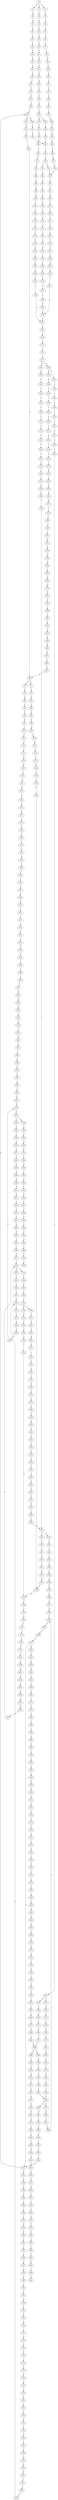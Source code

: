 strict digraph  {
	S0 -> S1 [ label = T ];
	S0 -> S2 [ label = G ];
	S0 -> S3 [ label = C ];
	S1 -> S4 [ label = G ];
	S2 -> S5 [ label = C ];
	S3 -> S6 [ label = C ];
	S4 -> S7 [ label = G ];
	S5 -> S8 [ label = G ];
	S6 -> S9 [ label = G ];
	S7 -> S10 [ label = C ];
	S8 -> S11 [ label = C ];
	S9 -> S12 [ label = T ];
	S10 -> S13 [ label = C ];
	S11 -> S14 [ label = C ];
	S12 -> S15 [ label = C ];
	S13 -> S16 [ label = T ];
	S14 -> S17 [ label = T ];
	S15 -> S18 [ label = T ];
	S16 -> S19 [ label = G ];
	S17 -> S20 [ label = C ];
	S18 -> S21 [ label = C ];
	S19 -> S22 [ label = G ];
	S20 -> S23 [ label = G ];
	S21 -> S24 [ label = G ];
	S22 -> S25 [ label = G ];
	S23 -> S26 [ label = G ];
	S24 -> S27 [ label = G ];
	S25 -> S28 [ label = T ];
	S26 -> S29 [ label = G ];
	S27 -> S30 [ label = C ];
	S28 -> S31 [ label = C ];
	S29 -> S32 [ label = C ];
	S30 -> S33 [ label = A ];
	S31 -> S34 [ label = C ];
	S32 -> S35 [ label = T ];
	S33 -> S36 [ label = C ];
	S34 -> S37 [ label = C ];
	S35 -> S38 [ label = C ];
	S36 -> S39 [ label = C ];
	S37 -> S40 [ label = G ];
	S38 -> S41 [ label = A ];
	S39 -> S42 [ label = G ];
	S40 -> S43 [ label = A ];
	S41 -> S44 [ label = C ];
	S42 -> S45 [ label = A ];
	S43 -> S46 [ label = G ];
	S43 -> S47 [ label = A ];
	S44 -> S48 [ label = G ];
	S45 -> S49 [ label = G ];
	S45 -> S50 [ label = A ];
	S46 -> S51 [ label = T ];
	S47 -> S52 [ label = G ];
	S48 -> S53 [ label = T ];
	S49 -> S54 [ label = T ];
	S50 -> S55 [ label = T ];
	S51 -> S56 [ label = C ];
	S52 -> S57 [ label = T ];
	S53 -> S58 [ label = C ];
	S54 -> S59 [ label = C ];
	S55 -> S60 [ label = G ];
	S56 -> S61 [ label = C ];
	S57 -> S62 [ label = C ];
	S58 -> S63 [ label = C ];
	S59 -> S61 [ label = C ];
	S60 -> S64 [ label = T ];
	S61 -> S65 [ label = A ];
	S62 -> S66 [ label = G ];
	S63 -> S67 [ label = A ];
	S64 -> S68 [ label = A ];
	S65 -> S69 [ label = G ];
	S66 -> S70 [ label = C ];
	S66 -> S71 [ label = A ];
	S67 -> S72 [ label = G ];
	S68 -> S73 [ label = G ];
	S69 -> S74 [ label = T ];
	S69 -> S75 [ label = C ];
	S70 -> S76 [ label = G ];
	S71 -> S77 [ label = G ];
	S72 -> S78 [ label = C ];
	S73 -> S79 [ label = T ];
	S74 -> S80 [ label = A ];
	S75 -> S81 [ label = T ];
	S76 -> S82 [ label = G ];
	S77 -> S83 [ label = G ];
	S78 -> S81 [ label = T ];
	S79 -> S84 [ label = T ];
	S80 -> S85 [ label = G ];
	S81 -> S86 [ label = T ];
	S82 -> S87 [ label = C ];
	S83 -> S88 [ label = T ];
	S84 -> S89 [ label = T ];
	S85 -> S90 [ label = G ];
	S86 -> S91 [ label = C ];
	S87 -> S92 [ label = T ];
	S88 -> S93 [ label = A ];
	S89 -> S94 [ label = C ];
	S90 -> S95 [ label = G ];
	S91 -> S96 [ label = A ];
	S92 -> S97 [ label = A ];
	S93 -> S98 [ label = T ];
	S94 -> S99 [ label = A ];
	S95 -> S100 [ label = T ];
	S96 -> S101 [ label = C ];
	S97 -> S102 [ label = T ];
	S98 -> S103 [ label = A ];
	S99 -> S104 [ label = C ];
	S100 -> S105 [ label = C ];
	S101 -> S106 [ label = G ];
	S102 -> S107 [ label = A ];
	S103 -> S108 [ label = A ];
	S104 -> S109 [ label = T ];
	S105 -> S110 [ label = A ];
	S106 -> S111 [ label = C ];
	S107 -> S112 [ label = G ];
	S108 -> S113 [ label = G ];
	S109 -> S114 [ label = C ];
	S110 -> S115 [ label = C ];
	S111 -> S116 [ label = C ];
	S112 -> S117 [ label = T ];
	S113 -> S118 [ label = T ];
	S114 -> S119 [ label = C ];
	S115 -> S120 [ label = T ];
	S116 -> S121 [ label = C ];
	S117 -> S122 [ label = A ];
	S118 -> S123 [ label = C ];
	S119 -> S124 [ label = T ];
	S120 -> S125 [ label = C ];
	S121 -> S126 [ label = T ];
	S122 -> S127 [ label = G ];
	S123 -> S128 [ label = G ];
	S124 -> S129 [ label = T ];
	S125 -> S130 [ label = G ];
	S126 -> S131 [ label = T ];
	S127 -> S132 [ label = C ];
	S128 -> S133 [ label = T ];
	S129 -> S134 [ label = T ];
	S130 -> S135 [ label = C ];
	S131 -> S136 [ label = C ];
	S132 -> S137 [ label = C ];
	S133 -> S138 [ label = G ];
	S134 -> S139 [ label = C ];
	S135 -> S140 [ label = T ];
	S136 -> S141 [ label = A ];
	S137 -> S142 [ label = G ];
	S138 -> S143 [ label = G ];
	S139 -> S144 [ label = A ];
	S140 -> S145 [ label = T ];
	S141 -> S146 [ label = T ];
	S142 -> S147 [ label = A ];
	S143 -> S148 [ label = T ];
	S144 -> S149 [ label = T ];
	S145 -> S150 [ label = C ];
	S146 -> S151 [ label = C ];
	S147 -> S152 [ label = A ];
	S148 -> S153 [ label = A ];
	S149 -> S154 [ label = C ];
	S150 -> S155 [ label = A ];
	S151 -> S156 [ label = C ];
	S152 -> S157 [ label = A ];
	S153 -> S158 [ label = C ];
	S154 -> S159 [ label = C ];
	S155 -> S160 [ label = T ];
	S156 -> S161 [ label = A ];
	S157 -> S162 [ label = C ];
	S158 -> S163 [ label = C ];
	S159 -> S161 [ label = A ];
	S160 -> S164 [ label = C ];
	S161 -> S165 [ label = G ];
	S162 -> S166 [ label = C ];
	S163 -> S167 [ label = G ];
	S164 -> S156 [ label = C ];
	S165 -> S168 [ label = A ];
	S166 -> S169 [ label = C ];
	S167 -> S170 [ label = G ];
	S168 -> S171 [ label = A ];
	S169 -> S172 [ label = C ];
	S170 -> S173 [ label = T ];
	S171 -> S174 [ label = C ];
	S172 -> S175 [ label = G ];
	S173 -> S176 [ label = G ];
	S174 -> S177 [ label = C ];
	S175 -> S178 [ label = A ];
	S176 -> S179 [ label = G ];
	S177 -> S180 [ label = A ];
	S177 -> S181 [ label = G ];
	S178 -> S182 [ label = C ];
	S179 -> S183 [ label = T ];
	S180 -> S184 [ label = G ];
	S180 -> S185 [ label = C ];
	S181 -> S186 [ label = G ];
	S182 -> S187 [ label = T ];
	S183 -> S188 [ label = T ];
	S184 -> S189 [ label = A ];
	S185 -> S190 [ label = C ];
	S186 -> S191 [ label = A ];
	S187 -> S192 [ label = A ];
	S188 -> S193 [ label = A ];
	S189 -> S194 [ label = C ];
	S190 -> S195 [ label = A ];
	S191 -> S196 [ label = C ];
	S192 -> S197 [ label = G ];
	S193 -> S198 [ label = G ];
	S194 -> S199 [ label = T ];
	S195 -> S200 [ label = C ];
	S196 -> S201 [ label = G ];
	S197 -> S202 [ label = A ];
	S198 -> S203 [ label = A ];
	S199 -> S204 [ label = C ];
	S200 -> S205 [ label = C ];
	S201 -> S206 [ label = C ];
	S202 -> S207 [ label = A ];
	S203 -> S208 [ label = A ];
	S204 -> S209 [ label = C ];
	S205 -> S210 [ label = C ];
	S206 -> S211 [ label = C ];
	S207 -> S212 [ label = T ];
	S208 -> S213 [ label = G ];
	S209 -> S214 [ label = C ];
	S210 -> S215 [ label = C ];
	S211 -> S216 [ label = C ];
	S212 -> S217 [ label = C ];
	S213 -> S218 [ label = G ];
	S214 -> S219 [ label = A ];
	S215 -> S220 [ label = T ];
	S216 -> S221 [ label = A ];
	S217 -> S222 [ label = G ];
	S218 -> S223 [ label = G ];
	S219 -> S224 [ label = T ];
	S220 -> S225 [ label = T ];
	S221 -> S226 [ label = T ];
	S222 -> S227 [ label = G ];
	S223 -> S228 [ label = G ];
	S224 -> S229 [ label = C ];
	S225 -> S230 [ label = C ];
	S226 -> S231 [ label = C ];
	S227 -> S232 [ label = G ];
	S228 -> S233 [ label = T ];
	S228 -> S234 [ label = G ];
	S229 -> S235 [ label = T ];
	S230 -> S236 [ label = C ];
	S230 -> S237 [ label = G ];
	S231 -> S238 [ label = G ];
	S232 -> S239 [ label = T ];
	S233 -> S240 [ label = C ];
	S234 -> S241 [ label = T ];
	S235 -> S242 [ label = G ];
	S236 -> S243 [ label = T ];
	S237 -> S244 [ label = A ];
	S238 -> S245 [ label = T ];
	S239 -> S246 [ label = A ];
	S240 -> S247 [ label = T ];
	S241 -> S248 [ label = C ];
	S242 -> S249 [ label = C ];
	S243 -> S250 [ label = G ];
	S244 -> S251 [ label = T ];
	S245 -> S252 [ label = C ];
	S246 -> S253 [ label = T ];
	S247 -> S254 [ label = C ];
	S248 -> S255 [ label = C ];
	S249 -> S256 [ label = C ];
	S250 -> S257 [ label = T ];
	S251 -> S258 [ label = C ];
	S252 -> S259 [ label = C ];
	S253 -> S260 [ label = C ];
	S254 -> S261 [ label = T ];
	S255 -> S262 [ label = G ];
	S256 -> S263 [ label = A ];
	S257 -> S264 [ label = C ];
	S258 -> S265 [ label = G ];
	S259 -> S266 [ label = T ];
	S260 -> S267 [ label = C ];
	S261 -> S268 [ label = C ];
	S262 -> S269 [ label = C ];
	S262 -> S270 [ label = T ];
	S263 -> S271 [ label = G ];
	S264 -> S272 [ label = C ];
	S265 -> S273 [ label = T ];
	S266 -> S274 [ label = C ];
	S267 -> S275 [ label = C ];
	S268 -> S276 [ label = G ];
	S269 -> S277 [ label = C ];
	S270 -> S278 [ label = C ];
	S271 -> S279 [ label = T ];
	S272 -> S280 [ label = T ];
	S273 -> S281 [ label = T ];
	S274 -> S282 [ label = T ];
	S275 -> S283 [ label = G ];
	S276 -> S284 [ label = T ];
	S277 -> S285 [ label = G ];
	S278 -> S286 [ label = G ];
	S279 -> S287 [ label = C ];
	S280 -> S288 [ label = A ];
	S280 -> S289 [ label = T ];
	S281 -> S290 [ label = T ];
	S282 -> S291 [ label = T ];
	S282 -> S292 [ label = G ];
	S283 -> S293 [ label = A ];
	S284 -> S294 [ label = G ];
	S285 -> S295 [ label = G ];
	S286 -> S296 [ label = G ];
	S287 -> S297 [ label = G ];
	S288 -> S298 [ label = C ];
	S289 -> S299 [ label = G ];
	S290 -> S300 [ label = G ];
	S291 -> S301 [ label = C ];
	S292 -> S302 [ label = T ];
	S293 -> S303 [ label = A ];
	S294 -> S304 [ label = G ];
	S295 -> S305 [ label = A ];
	S296 -> S306 [ label = A ];
	S297 -> S307 [ label = T ];
	S298 -> S308 [ label = T ];
	S299 -> S309 [ label = T ];
	S300 -> S310 [ label = T ];
	S301 -> S311 [ label = T ];
	S302 -> S312 [ label = C ];
	S303 -> S313 [ label = A ];
	S304 -> S314 [ label = T ];
	S305 -> S315 [ label = A ];
	S306 -> S316 [ label = A ];
	S307 -> S317 [ label = A ];
	S308 -> S318 [ label = A ];
	S309 -> S319 [ label = A ];
	S310 -> S320 [ label = A ];
	S311 -> S321 [ label = C ];
	S312 -> S322 [ label = G ];
	S313 -> S323 [ label = G ];
	S314 -> S153 [ label = A ];
	S315 -> S324 [ label = C ];
	S316 -> S325 [ label = C ];
	S317 -> S326 [ label = A ];
	S318 -> S327 [ label = C ];
	S319 -> S328 [ label = G ];
	S320 -> S329 [ label = G ];
	S321 -> S330 [ label = G ];
	S322 -> S331 [ label = T ];
	S323 -> S332 [ label = T ];
	S324 -> S333 [ label = T ];
	S325 -> S334 [ label = A ];
	S325 -> S335 [ label = T ];
	S326 -> S336 [ label = G ];
	S327 -> S337 [ label = C ];
	S328 -> S338 [ label = G ];
	S329 -> S339 [ label = G ];
	S330 -> S340 [ label = G ];
	S331 -> S341 [ label = G ];
	S332 -> S342 [ label = G ];
	S333 -> S343 [ label = G ];
	S334 -> S344 [ label = G ];
	S335 -> S345 [ label = A ];
	S336 -> S346 [ label = A ];
	S337 -> S347 [ label = A ];
	S338 -> S348 [ label = A ];
	S339 -> S348 [ label = A ];
	S340 -> S349 [ label = A ];
	S341 -> S350 [ label = G ];
	S342 -> S351 [ label = T ];
	S343 -> S352 [ label = C ];
	S344 -> S353 [ label = G ];
	S345 -> S354 [ label = C ];
	S346 -> S355 [ label = C ];
	S347 -> S356 [ label = G ];
	S348 -> S357 [ label = G ];
	S348 -> S358 [ label = A ];
	S349 -> S359 [ label = G ];
	S350 -> S148 [ label = T ];
	S351 -> S360 [ label = C ];
	S352 -> S361 [ label = A ];
	S353 -> S362 [ label = A ];
	S354 -> S363 [ label = A ];
	S355 -> S364 [ label = G ];
	S356 -> S365 [ label = G ];
	S357 -> S366 [ label = A ];
	S358 -> S367 [ label = A ];
	S359 -> S368 [ label = A ];
	S360 -> S369 [ label = G ];
	S361 -> S370 [ label = A ];
	S362 -> S371 [ label = A ];
	S363 -> S372 [ label = A ];
	S364 -> S373 [ label = G ];
	S365 -> S374 [ label = A ];
	S366 -> S375 [ label = G ];
	S367 -> S376 [ label = G ];
	S368 -> S377 [ label = G ];
	S369 -> S378 [ label = T ];
	S370 -> S379 [ label = C ];
	S371 -> S380 [ label = T ];
	S372 -> S381 [ label = C ];
	S373 -> S382 [ label = C ];
	S374 -> S383 [ label = G ];
	S375 -> S384 [ label = G ];
	S376 -> S385 [ label = G ];
	S377 -> S386 [ label = G ];
	S378 -> S387 [ label = C ];
	S379 -> S388 [ label = C ];
	S380 -> S389 [ label = A ];
	S381 -> S390 [ label = G ];
	S382 -> S391 [ label = T ];
	S383 -> S392 [ label = A ];
	S384 -> S393 [ label = T ];
	S385 -> S394 [ label = T ];
	S386 -> S393 [ label = T ];
	S387 -> S395 [ label = G ];
	S388 -> S396 [ label = A ];
	S389 -> S397 [ label = G ];
	S390 -> S398 [ label = A ];
	S391 -> S399 [ label = C ];
	S392 -> S400 [ label = G ];
	S393 -> S401 [ label = C ];
	S394 -> S402 [ label = C ];
	S395 -> S403 [ label = G ];
	S396 -> S404 [ label = G ];
	S397 -> S405 [ label = T ];
	S398 -> S406 [ label = A ];
	S399 -> S407 [ label = T ];
	S400 -> S408 [ label = T ];
	S401 -> S409 [ label = C ];
	S402 -> S410 [ label = C ];
	S403 -> S411 [ label = A ];
	S404 -> S412 [ label = A ];
	S405 -> S413 [ label = C ];
	S406 -> S414 [ label = A ];
	S407 -> S415 [ label = C ];
	S408 -> S416 [ label = C ];
	S409 -> S417 [ label = C ];
	S410 -> S418 [ label = C ];
	S411 -> S316 [ label = A ];
	S412 -> S419 [ label = A ];
	S413 -> S420 [ label = T ];
	S414 -> S421 [ label = A ];
	S415 -> S422 [ label = G ];
	S416 -> S423 [ label = A ];
	S417 -> S424 [ label = A ];
	S417 -> S425 [ label = G ];
	S418 -> S425 [ label = G ];
	S419 -> S426 [ label = C ];
	S420 -> S427 [ label = C ];
	S421 -> S428 [ label = C ];
	S422 -> S429 [ label = A ];
	S423 -> S430 [ label = G ];
	S424 -> S431 [ label = G ];
	S425 -> S432 [ label = G ];
	S425 -> S43 [ label = A ];
	S426 -> S433 [ label = A ];
	S427 -> S434 [ label = T ];
	S428 -> S435 [ label = A ];
	S429 -> S436 [ label = A ];
	S430 -> S437 [ label = G ];
	S431 -> S438 [ label = A ];
	S432 -> S439 [ label = A ];
	S433 -> S440 [ label = G ];
	S434 -> S441 [ label = C ];
	S435 -> S442 [ label = G ];
	S436 -> S443 [ label = G ];
	S437 -> S444 [ label = A ];
	S438 -> S445 [ label = G ];
	S439 -> S446 [ label = G ];
	S440 -> S447 [ label = C ];
	S441 -> S448 [ label = T ];
	S442 -> S449 [ label = A ];
	S443 -> S450 [ label = T ];
	S444 -> S451 [ label = C ];
	S445 -> S452 [ label = C ];
	S446 -> S453 [ label = G ];
	S447 -> S454 [ label = C ];
	S448 -> S455 [ label = G ];
	S449 -> S456 [ label = A ];
	S450 -> S457 [ label = C ];
	S451 -> S458 [ label = C ];
	S452 -> S459 [ label = C ];
	S453 -> S460 [ label = C ];
	S454 -> S461 [ label = G ];
	S455 -> S462 [ label = A ];
	S456 -> S463 [ label = G ];
	S457 -> S66 [ label = G ];
	S458 -> S464 [ label = A ];
	S459 -> S465 [ label = A ];
	S460 -> S466 [ label = G ];
	S461 -> S467 [ label = T ];
	S462 -> S468 [ label = G ];
	S463 -> S469 [ label = G ];
	S464 -> S470 [ label = G ];
	S465 -> S471 [ label = C ];
	S466 -> S472 [ label = T ];
	S467 -> S473 [ label = C ];
	S468 -> S474 [ label = T ];
	S469 -> S475 [ label = G ];
	S470 -> S476 [ label = T ];
	S471 -> S477 [ label = G ];
	S472 -> S478 [ label = G ];
	S473 -> S479 [ label = C ];
	S474 -> S480 [ label = A ];
	S475 -> S228 [ label = G ];
	S476 -> S481 [ label = C ];
	S477 -> S482 [ label = G ];
	S478 -> S483 [ label = G ];
	S479 -> S484 [ label = T ];
	S481 -> S485 [ label = T ];
	S482 -> S486 [ label = T ];
	S483 -> S487 [ label = T ];
	S484 -> S488 [ label = C ];
	S485 -> S489 [ label = C ];
	S486 -> S490 [ label = T ];
	S487 -> S491 [ label = A ];
	S488 -> S282 [ label = T ];
	S489 -> S492 [ label = T ];
	S490 -> S493 [ label = A ];
	S491 -> S494 [ label = T ];
	S492 -> S495 [ label = G ];
	S493 -> S496 [ label = C ];
	S494 -> S497 [ label = G ];
	S495 -> S498 [ label = T ];
	S496 -> S499 [ label = T ];
	S497 -> S500 [ label = A ];
	S498 -> S501 [ label = A ];
	S499 -> S502 [ label = G ];
	S500 -> S503 [ label = G ];
	S502 -> S504 [ label = C ];
	S503 -> S505 [ label = C ];
	S504 -> S506 [ label = A ];
	S505 -> S507 [ label = G ];
	S506 -> S508 [ label = G ];
	S507 -> S509 [ label = G ];
	S508 -> S510 [ label = A ];
	S509 -> S511 [ label = T ];
	S510 -> S512 [ label = C ];
	S511 -> S513 [ label = C ];
	S512 -> S514 [ label = G ];
	S513 -> S515 [ label = G ];
	S514 -> S516 [ label = G ];
	S515 -> S517 [ label = C ];
	S516 -> S518 [ label = A ];
	S517 -> S519 [ label = A ];
	S518 -> S520 [ label = C ];
	S519 -> S521 [ label = C ];
	S520 -> S522 [ label = A ];
	S521 -> S523 [ label = G ];
	S522 -> S524 [ label = C ];
	S523 -> S525 [ label = C ];
	S524 -> S526 [ label = A ];
	S525 -> S527 [ label = G ];
	S526 -> S528 [ label = C ];
	S527 -> S529 [ label = C ];
	S528 -> S530 [ label = C ];
	S529 -> S531 [ label = G ];
	S530 -> S532 [ label = T ];
	S531 -> S533 [ label = G ];
	S532 -> S534 [ label = C ];
	S533 -> S535 [ label = C ];
	S534 -> S536 [ label = T ];
	S535 -> S537 [ label = T ];
	S536 -> S538 [ label = A ];
	S537 -> S539 [ label = G ];
	S538 -> S540 [ label = G ];
	S539 -> S541 [ label = G ];
	S540 -> S542 [ label = A ];
	S541 -> S543 [ label = A ];
	S542 -> S544 [ label = A ];
	S543 -> S545 [ label = A ];
	S544 -> S546 [ label = C ];
	S545 -> S547 [ label = T ];
	S546 -> S548 [ label = G ];
	S547 -> S549 [ label = G ];
	S548 -> S550 [ label = A ];
	S549 -> S551 [ label = G ];
	S550 -> S552 [ label = G ];
	S551 -> S553 [ label = G ];
	S552 -> S554 [ label = G ];
	S553 -> S555 [ label = G ];
	S554 -> S556 [ label = T ];
	S555 -> S557 [ label = T ];
	S556 -> S558 [ label = G ];
	S557 -> S559 [ label = C ];
	S558 -> S560 [ label = T ];
	S559 -> S561 [ label = C ];
	S560 -> S562 [ label = C ];
	S561 -> S262 [ label = G ];
	S562 -> S563 [ label = C ];
	S563 -> S564 [ label = C ];
	S564 -> S565 [ label = T ];
	S565 -> S566 [ label = G ];
	S566 -> S567 [ label = T ];
	S567 -> S568 [ label = C ];
	S568 -> S569 [ label = C ];
	S569 -> S280 [ label = T ];
}
